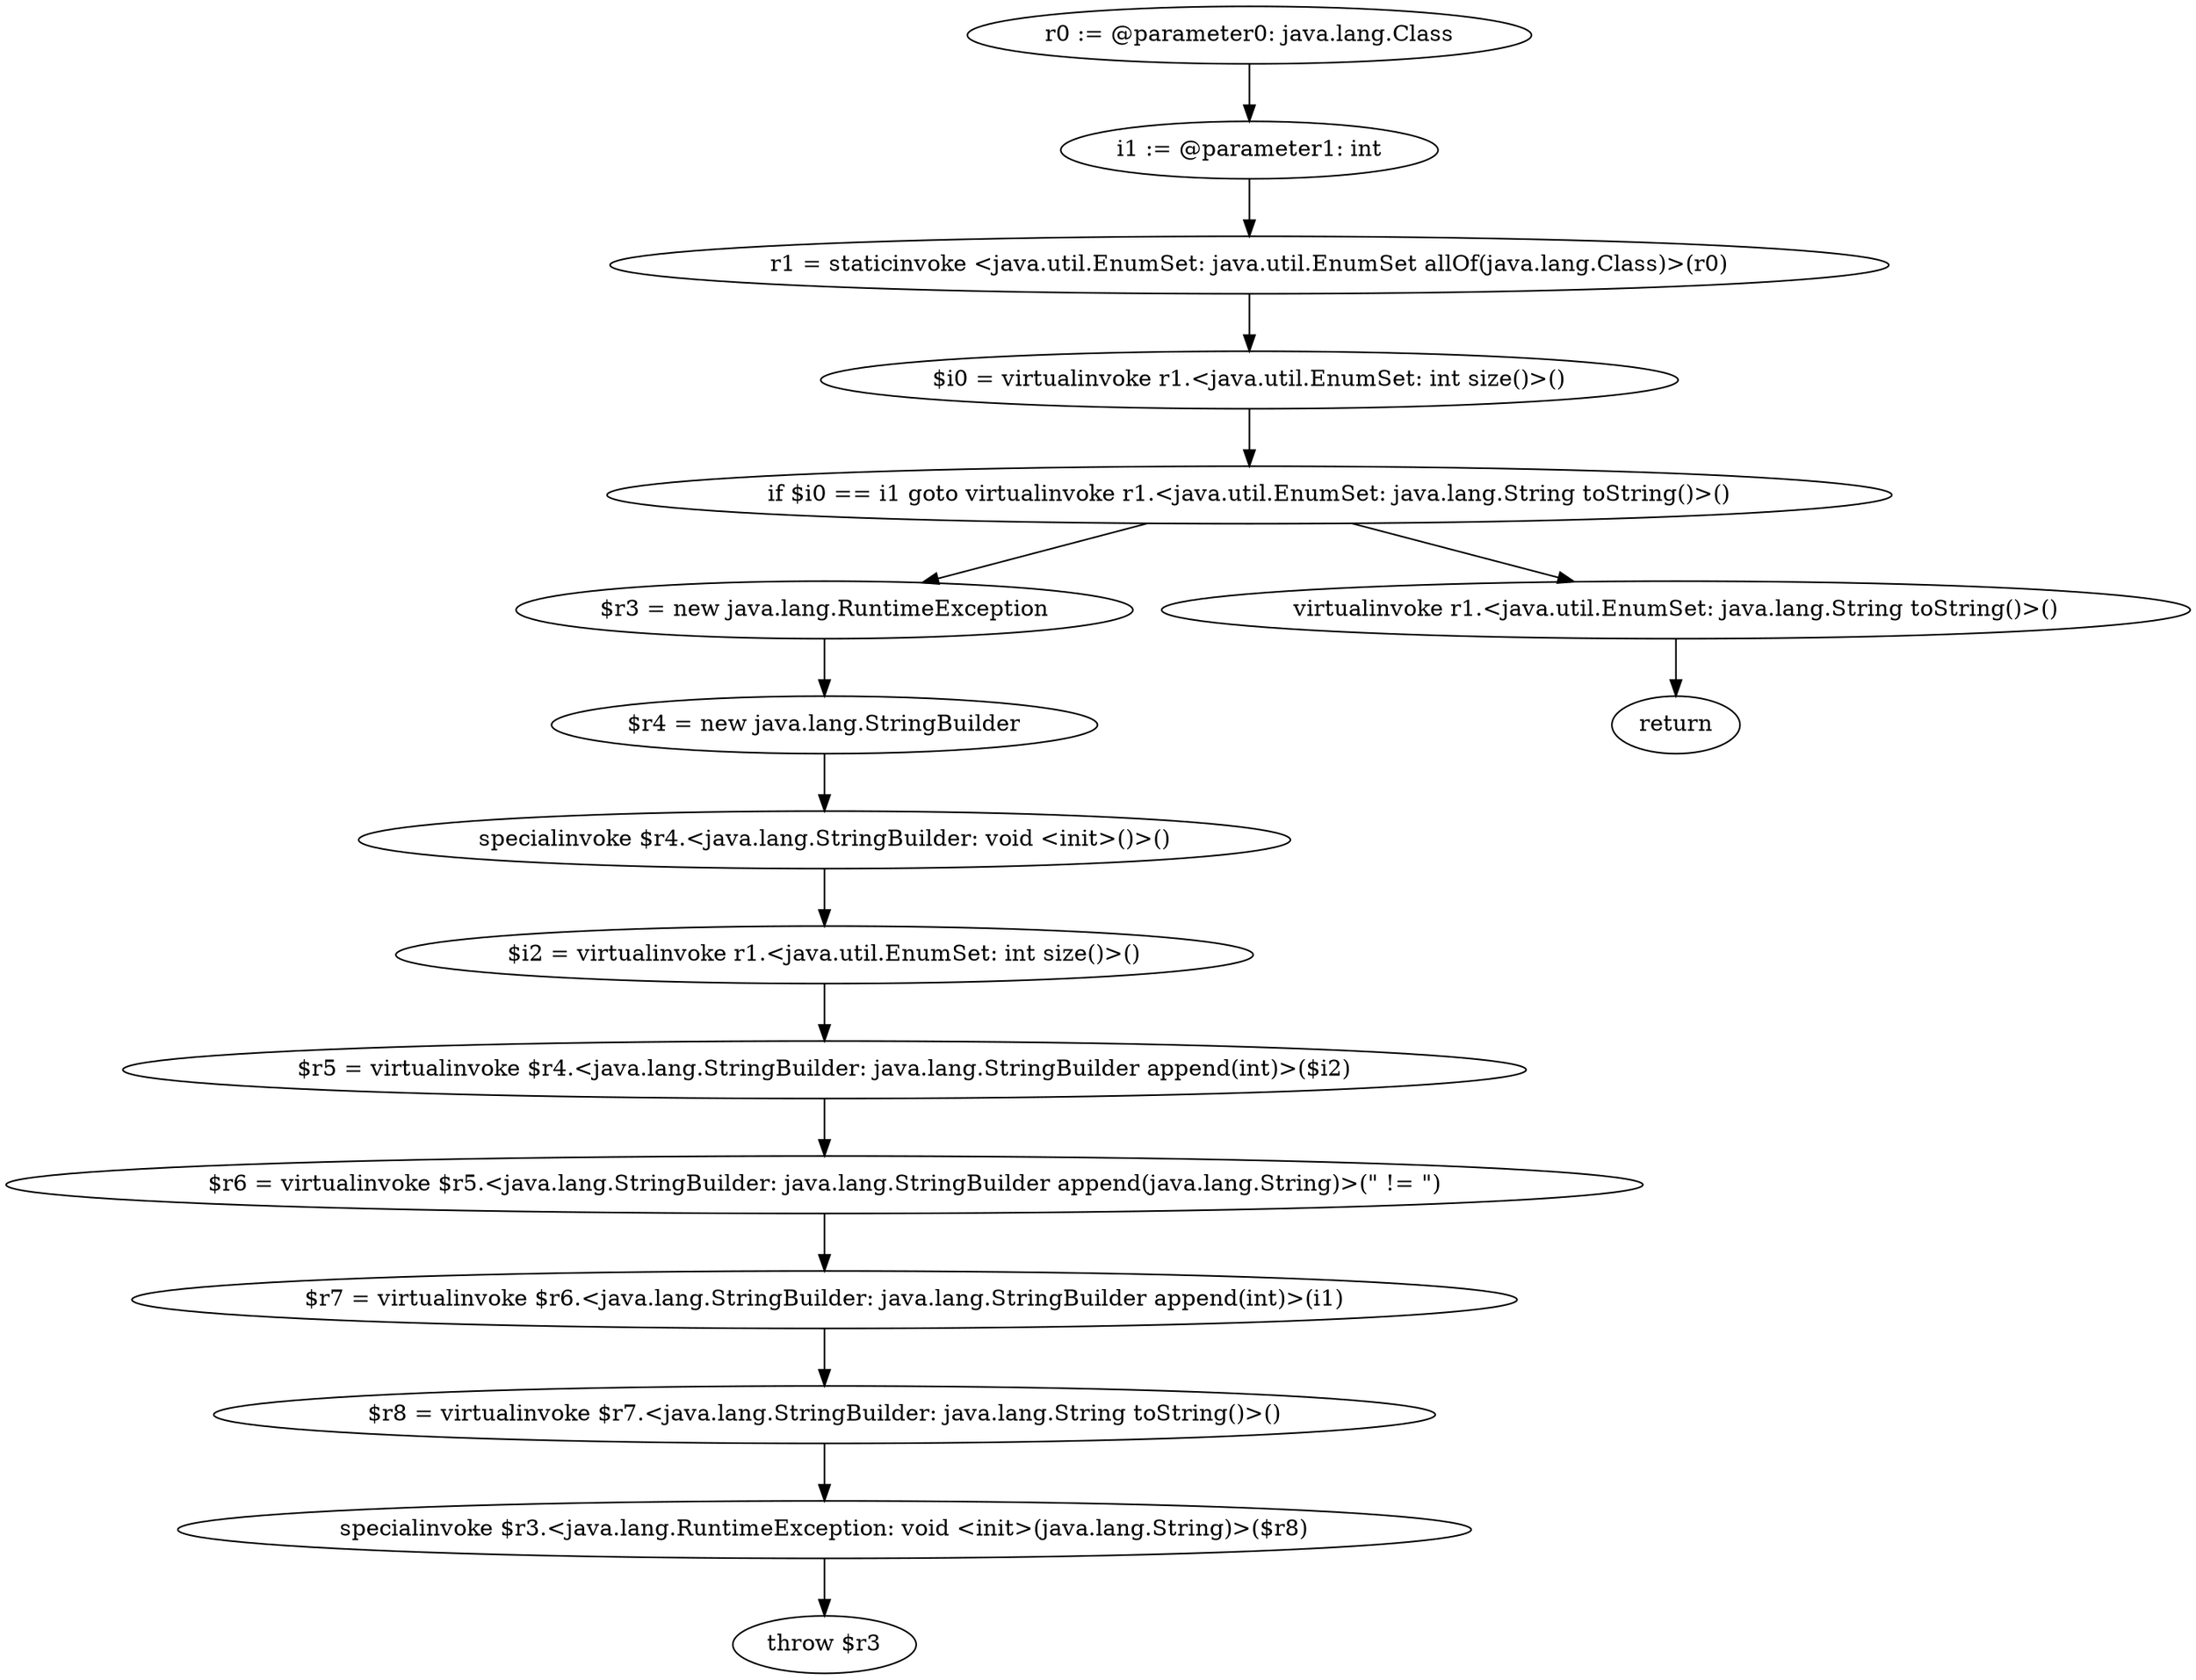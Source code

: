 digraph "unitGraph" {
    "r0 := @parameter0: java.lang.Class"
    "i1 := @parameter1: int"
    "r1 = staticinvoke <java.util.EnumSet: java.util.EnumSet allOf(java.lang.Class)>(r0)"
    "$i0 = virtualinvoke r1.<java.util.EnumSet: int size()>()"
    "if $i0 == i1 goto virtualinvoke r1.<java.util.EnumSet: java.lang.String toString()>()"
    "$r3 = new java.lang.RuntimeException"
    "$r4 = new java.lang.StringBuilder"
    "specialinvoke $r4.<java.lang.StringBuilder: void <init>()>()"
    "$i2 = virtualinvoke r1.<java.util.EnumSet: int size()>()"
    "$r5 = virtualinvoke $r4.<java.lang.StringBuilder: java.lang.StringBuilder append(int)>($i2)"
    "$r6 = virtualinvoke $r5.<java.lang.StringBuilder: java.lang.StringBuilder append(java.lang.String)>(\" != \")"
    "$r7 = virtualinvoke $r6.<java.lang.StringBuilder: java.lang.StringBuilder append(int)>(i1)"
    "$r8 = virtualinvoke $r7.<java.lang.StringBuilder: java.lang.String toString()>()"
    "specialinvoke $r3.<java.lang.RuntimeException: void <init>(java.lang.String)>($r8)"
    "throw $r3"
    "virtualinvoke r1.<java.util.EnumSet: java.lang.String toString()>()"
    "return"
    "r0 := @parameter0: java.lang.Class"->"i1 := @parameter1: int";
    "i1 := @parameter1: int"->"r1 = staticinvoke <java.util.EnumSet: java.util.EnumSet allOf(java.lang.Class)>(r0)";
    "r1 = staticinvoke <java.util.EnumSet: java.util.EnumSet allOf(java.lang.Class)>(r0)"->"$i0 = virtualinvoke r1.<java.util.EnumSet: int size()>()";
    "$i0 = virtualinvoke r1.<java.util.EnumSet: int size()>()"->"if $i0 == i1 goto virtualinvoke r1.<java.util.EnumSet: java.lang.String toString()>()";
    "if $i0 == i1 goto virtualinvoke r1.<java.util.EnumSet: java.lang.String toString()>()"->"$r3 = new java.lang.RuntimeException";
    "if $i0 == i1 goto virtualinvoke r1.<java.util.EnumSet: java.lang.String toString()>()"->"virtualinvoke r1.<java.util.EnumSet: java.lang.String toString()>()";
    "$r3 = new java.lang.RuntimeException"->"$r4 = new java.lang.StringBuilder";
    "$r4 = new java.lang.StringBuilder"->"specialinvoke $r4.<java.lang.StringBuilder: void <init>()>()";
    "specialinvoke $r4.<java.lang.StringBuilder: void <init>()>()"->"$i2 = virtualinvoke r1.<java.util.EnumSet: int size()>()";
    "$i2 = virtualinvoke r1.<java.util.EnumSet: int size()>()"->"$r5 = virtualinvoke $r4.<java.lang.StringBuilder: java.lang.StringBuilder append(int)>($i2)";
    "$r5 = virtualinvoke $r4.<java.lang.StringBuilder: java.lang.StringBuilder append(int)>($i2)"->"$r6 = virtualinvoke $r5.<java.lang.StringBuilder: java.lang.StringBuilder append(java.lang.String)>(\" != \")";
    "$r6 = virtualinvoke $r5.<java.lang.StringBuilder: java.lang.StringBuilder append(java.lang.String)>(\" != \")"->"$r7 = virtualinvoke $r6.<java.lang.StringBuilder: java.lang.StringBuilder append(int)>(i1)";
    "$r7 = virtualinvoke $r6.<java.lang.StringBuilder: java.lang.StringBuilder append(int)>(i1)"->"$r8 = virtualinvoke $r7.<java.lang.StringBuilder: java.lang.String toString()>()";
    "$r8 = virtualinvoke $r7.<java.lang.StringBuilder: java.lang.String toString()>()"->"specialinvoke $r3.<java.lang.RuntimeException: void <init>(java.lang.String)>($r8)";
    "specialinvoke $r3.<java.lang.RuntimeException: void <init>(java.lang.String)>($r8)"->"throw $r3";
    "virtualinvoke r1.<java.util.EnumSet: java.lang.String toString()>()"->"return";
}
